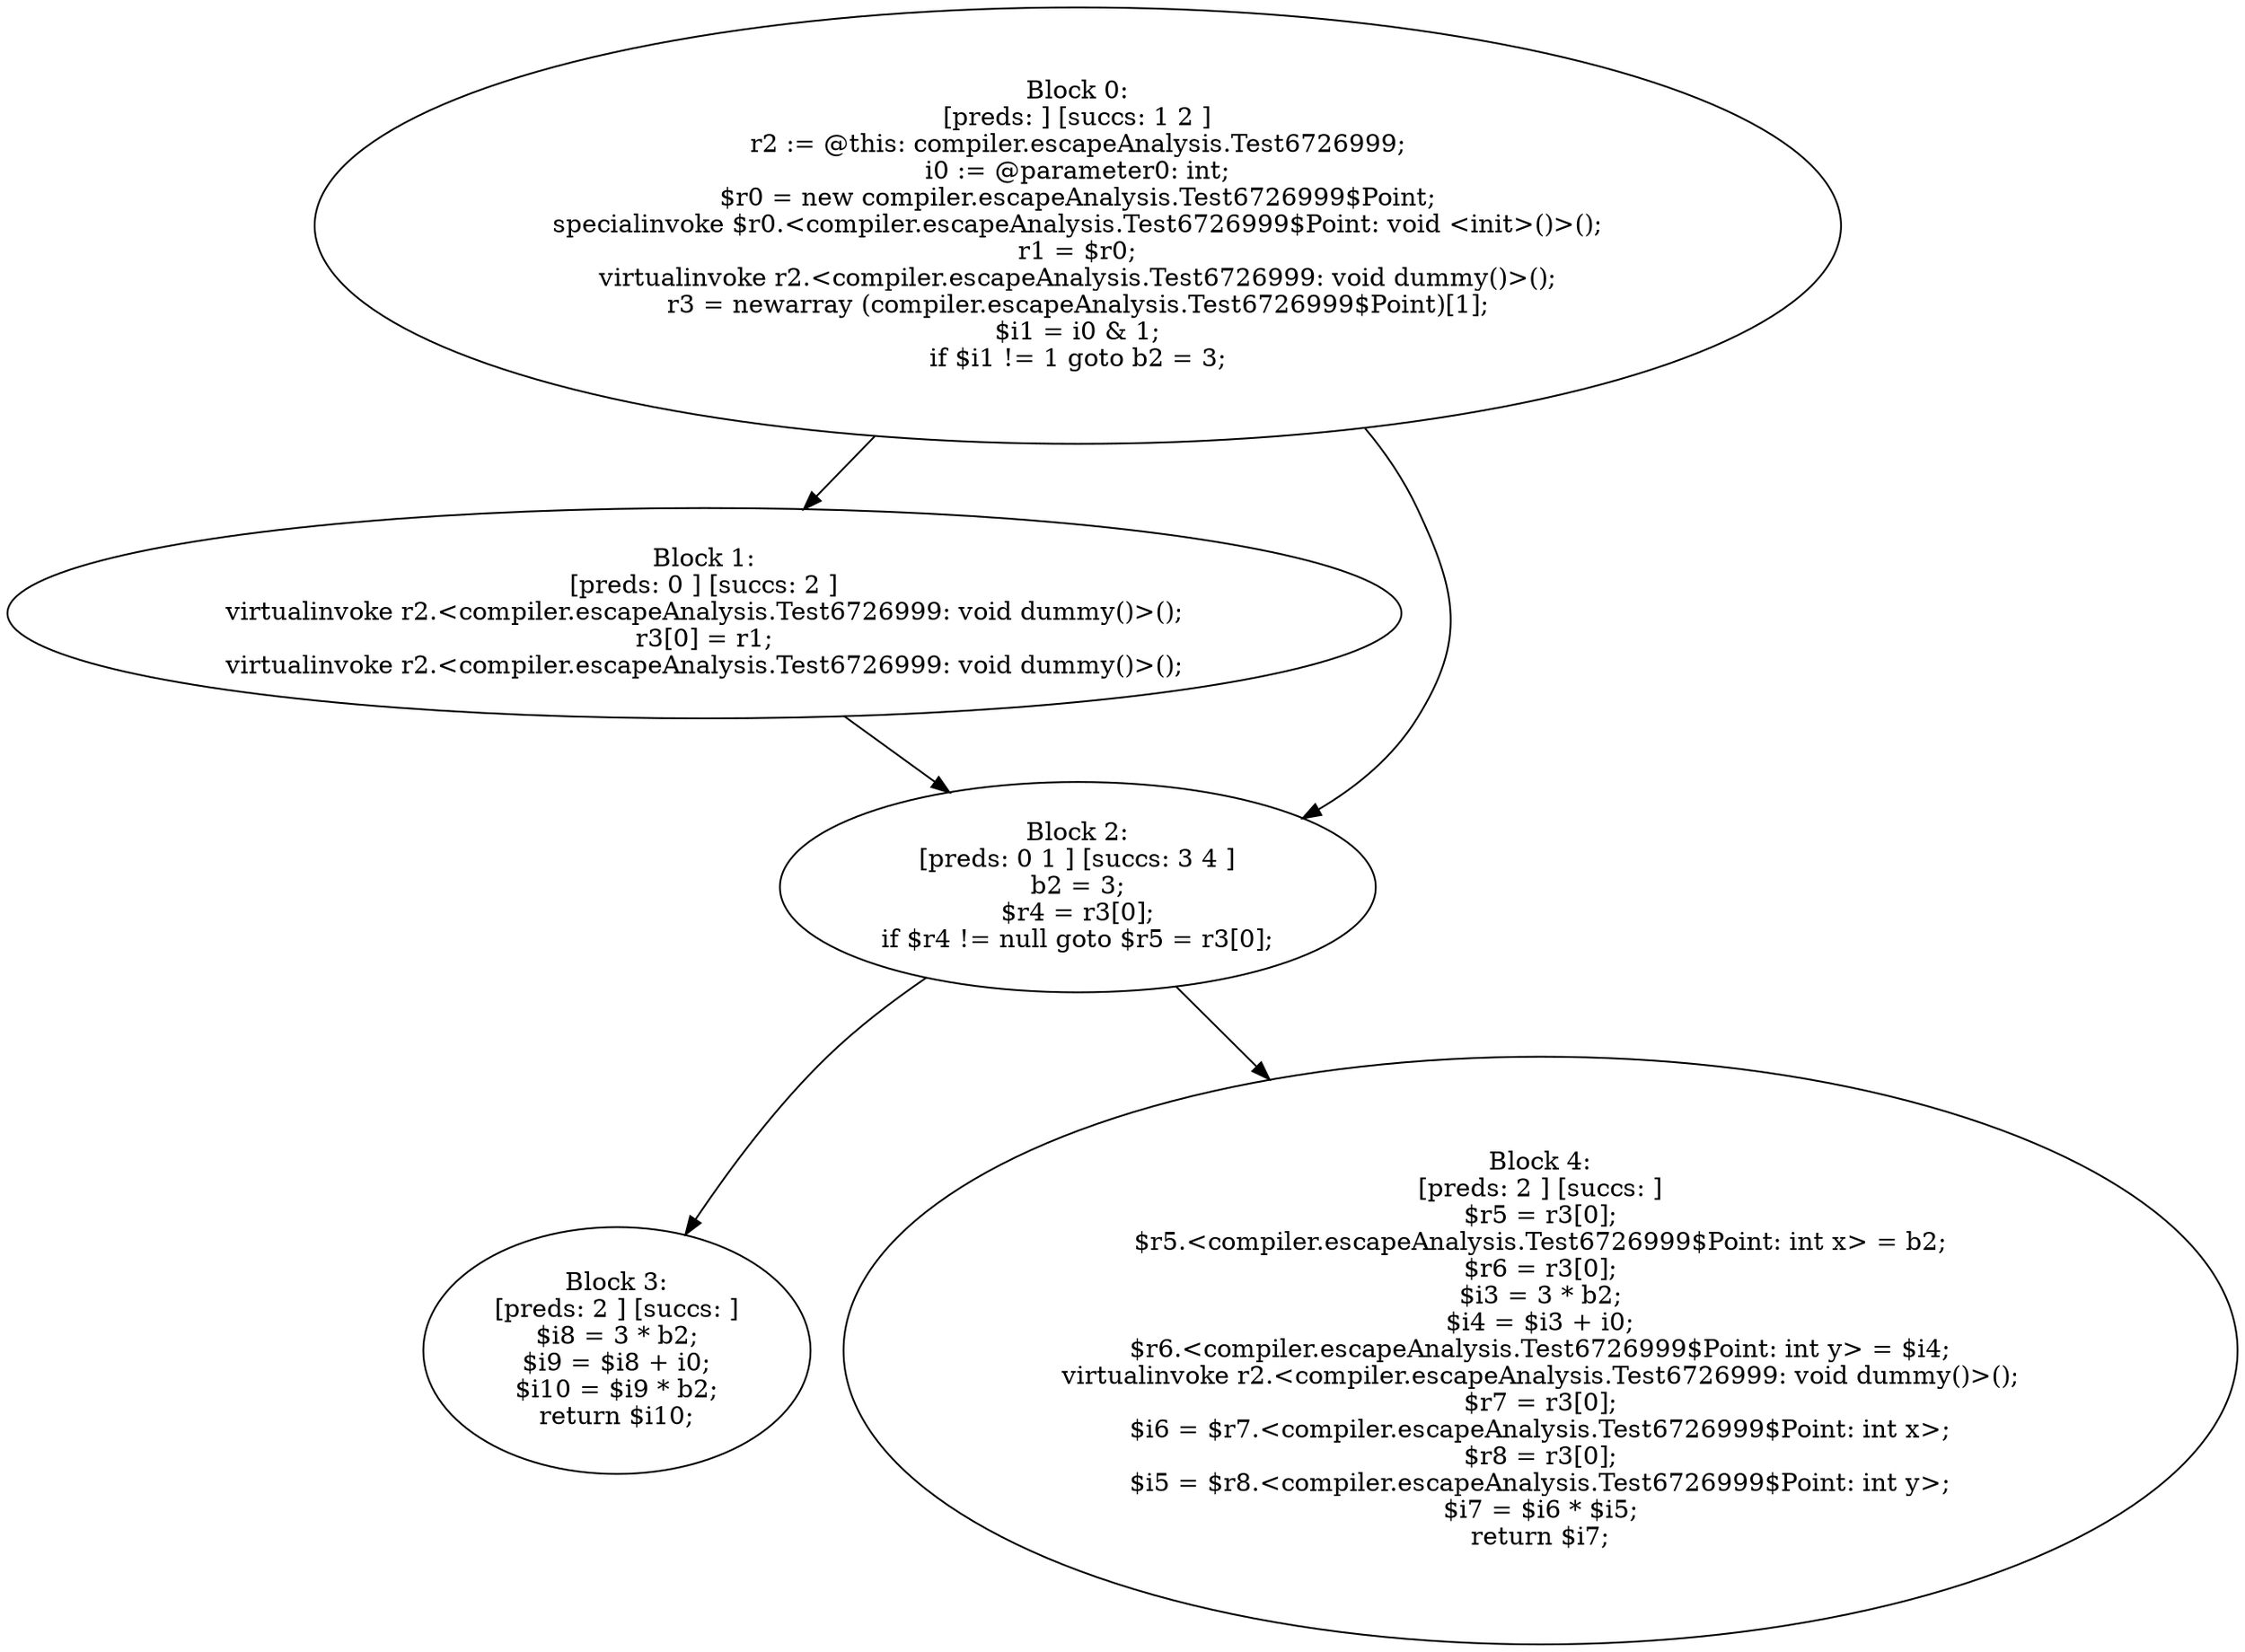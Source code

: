 digraph "unitGraph" {
    "Block 0:
[preds: ] [succs: 1 2 ]
r2 := @this: compiler.escapeAnalysis.Test6726999;
i0 := @parameter0: int;
$r0 = new compiler.escapeAnalysis.Test6726999$Point;
specialinvoke $r0.<compiler.escapeAnalysis.Test6726999$Point: void <init>()>();
r1 = $r0;
virtualinvoke r2.<compiler.escapeAnalysis.Test6726999: void dummy()>();
r3 = newarray (compiler.escapeAnalysis.Test6726999$Point)[1];
$i1 = i0 & 1;
if $i1 != 1 goto b2 = 3;
"
    "Block 1:
[preds: 0 ] [succs: 2 ]
virtualinvoke r2.<compiler.escapeAnalysis.Test6726999: void dummy()>();
r3[0] = r1;
virtualinvoke r2.<compiler.escapeAnalysis.Test6726999: void dummy()>();
"
    "Block 2:
[preds: 0 1 ] [succs: 3 4 ]
b2 = 3;
$r4 = r3[0];
if $r4 != null goto $r5 = r3[0];
"
    "Block 3:
[preds: 2 ] [succs: ]
$i8 = 3 * b2;
$i9 = $i8 + i0;
$i10 = $i9 * b2;
return $i10;
"
    "Block 4:
[preds: 2 ] [succs: ]
$r5 = r3[0];
$r5.<compiler.escapeAnalysis.Test6726999$Point: int x> = b2;
$r6 = r3[0];
$i3 = 3 * b2;
$i4 = $i3 + i0;
$r6.<compiler.escapeAnalysis.Test6726999$Point: int y> = $i4;
virtualinvoke r2.<compiler.escapeAnalysis.Test6726999: void dummy()>();
$r7 = r3[0];
$i6 = $r7.<compiler.escapeAnalysis.Test6726999$Point: int x>;
$r8 = r3[0];
$i5 = $r8.<compiler.escapeAnalysis.Test6726999$Point: int y>;
$i7 = $i6 * $i5;
return $i7;
"
    "Block 0:
[preds: ] [succs: 1 2 ]
r2 := @this: compiler.escapeAnalysis.Test6726999;
i0 := @parameter0: int;
$r0 = new compiler.escapeAnalysis.Test6726999$Point;
specialinvoke $r0.<compiler.escapeAnalysis.Test6726999$Point: void <init>()>();
r1 = $r0;
virtualinvoke r2.<compiler.escapeAnalysis.Test6726999: void dummy()>();
r3 = newarray (compiler.escapeAnalysis.Test6726999$Point)[1];
$i1 = i0 & 1;
if $i1 != 1 goto b2 = 3;
"->"Block 1:
[preds: 0 ] [succs: 2 ]
virtualinvoke r2.<compiler.escapeAnalysis.Test6726999: void dummy()>();
r3[0] = r1;
virtualinvoke r2.<compiler.escapeAnalysis.Test6726999: void dummy()>();
";
    "Block 0:
[preds: ] [succs: 1 2 ]
r2 := @this: compiler.escapeAnalysis.Test6726999;
i0 := @parameter0: int;
$r0 = new compiler.escapeAnalysis.Test6726999$Point;
specialinvoke $r0.<compiler.escapeAnalysis.Test6726999$Point: void <init>()>();
r1 = $r0;
virtualinvoke r2.<compiler.escapeAnalysis.Test6726999: void dummy()>();
r3 = newarray (compiler.escapeAnalysis.Test6726999$Point)[1];
$i1 = i0 & 1;
if $i1 != 1 goto b2 = 3;
"->"Block 2:
[preds: 0 1 ] [succs: 3 4 ]
b2 = 3;
$r4 = r3[0];
if $r4 != null goto $r5 = r3[0];
";
    "Block 1:
[preds: 0 ] [succs: 2 ]
virtualinvoke r2.<compiler.escapeAnalysis.Test6726999: void dummy()>();
r3[0] = r1;
virtualinvoke r2.<compiler.escapeAnalysis.Test6726999: void dummy()>();
"->"Block 2:
[preds: 0 1 ] [succs: 3 4 ]
b2 = 3;
$r4 = r3[0];
if $r4 != null goto $r5 = r3[0];
";
    "Block 2:
[preds: 0 1 ] [succs: 3 4 ]
b2 = 3;
$r4 = r3[0];
if $r4 != null goto $r5 = r3[0];
"->"Block 3:
[preds: 2 ] [succs: ]
$i8 = 3 * b2;
$i9 = $i8 + i0;
$i10 = $i9 * b2;
return $i10;
";
    "Block 2:
[preds: 0 1 ] [succs: 3 4 ]
b2 = 3;
$r4 = r3[0];
if $r4 != null goto $r5 = r3[0];
"->"Block 4:
[preds: 2 ] [succs: ]
$r5 = r3[0];
$r5.<compiler.escapeAnalysis.Test6726999$Point: int x> = b2;
$r6 = r3[0];
$i3 = 3 * b2;
$i4 = $i3 + i0;
$r6.<compiler.escapeAnalysis.Test6726999$Point: int y> = $i4;
virtualinvoke r2.<compiler.escapeAnalysis.Test6726999: void dummy()>();
$r7 = r3[0];
$i6 = $r7.<compiler.escapeAnalysis.Test6726999$Point: int x>;
$r8 = r3[0];
$i5 = $r8.<compiler.escapeAnalysis.Test6726999$Point: int y>;
$i7 = $i6 * $i5;
return $i7;
";
}
